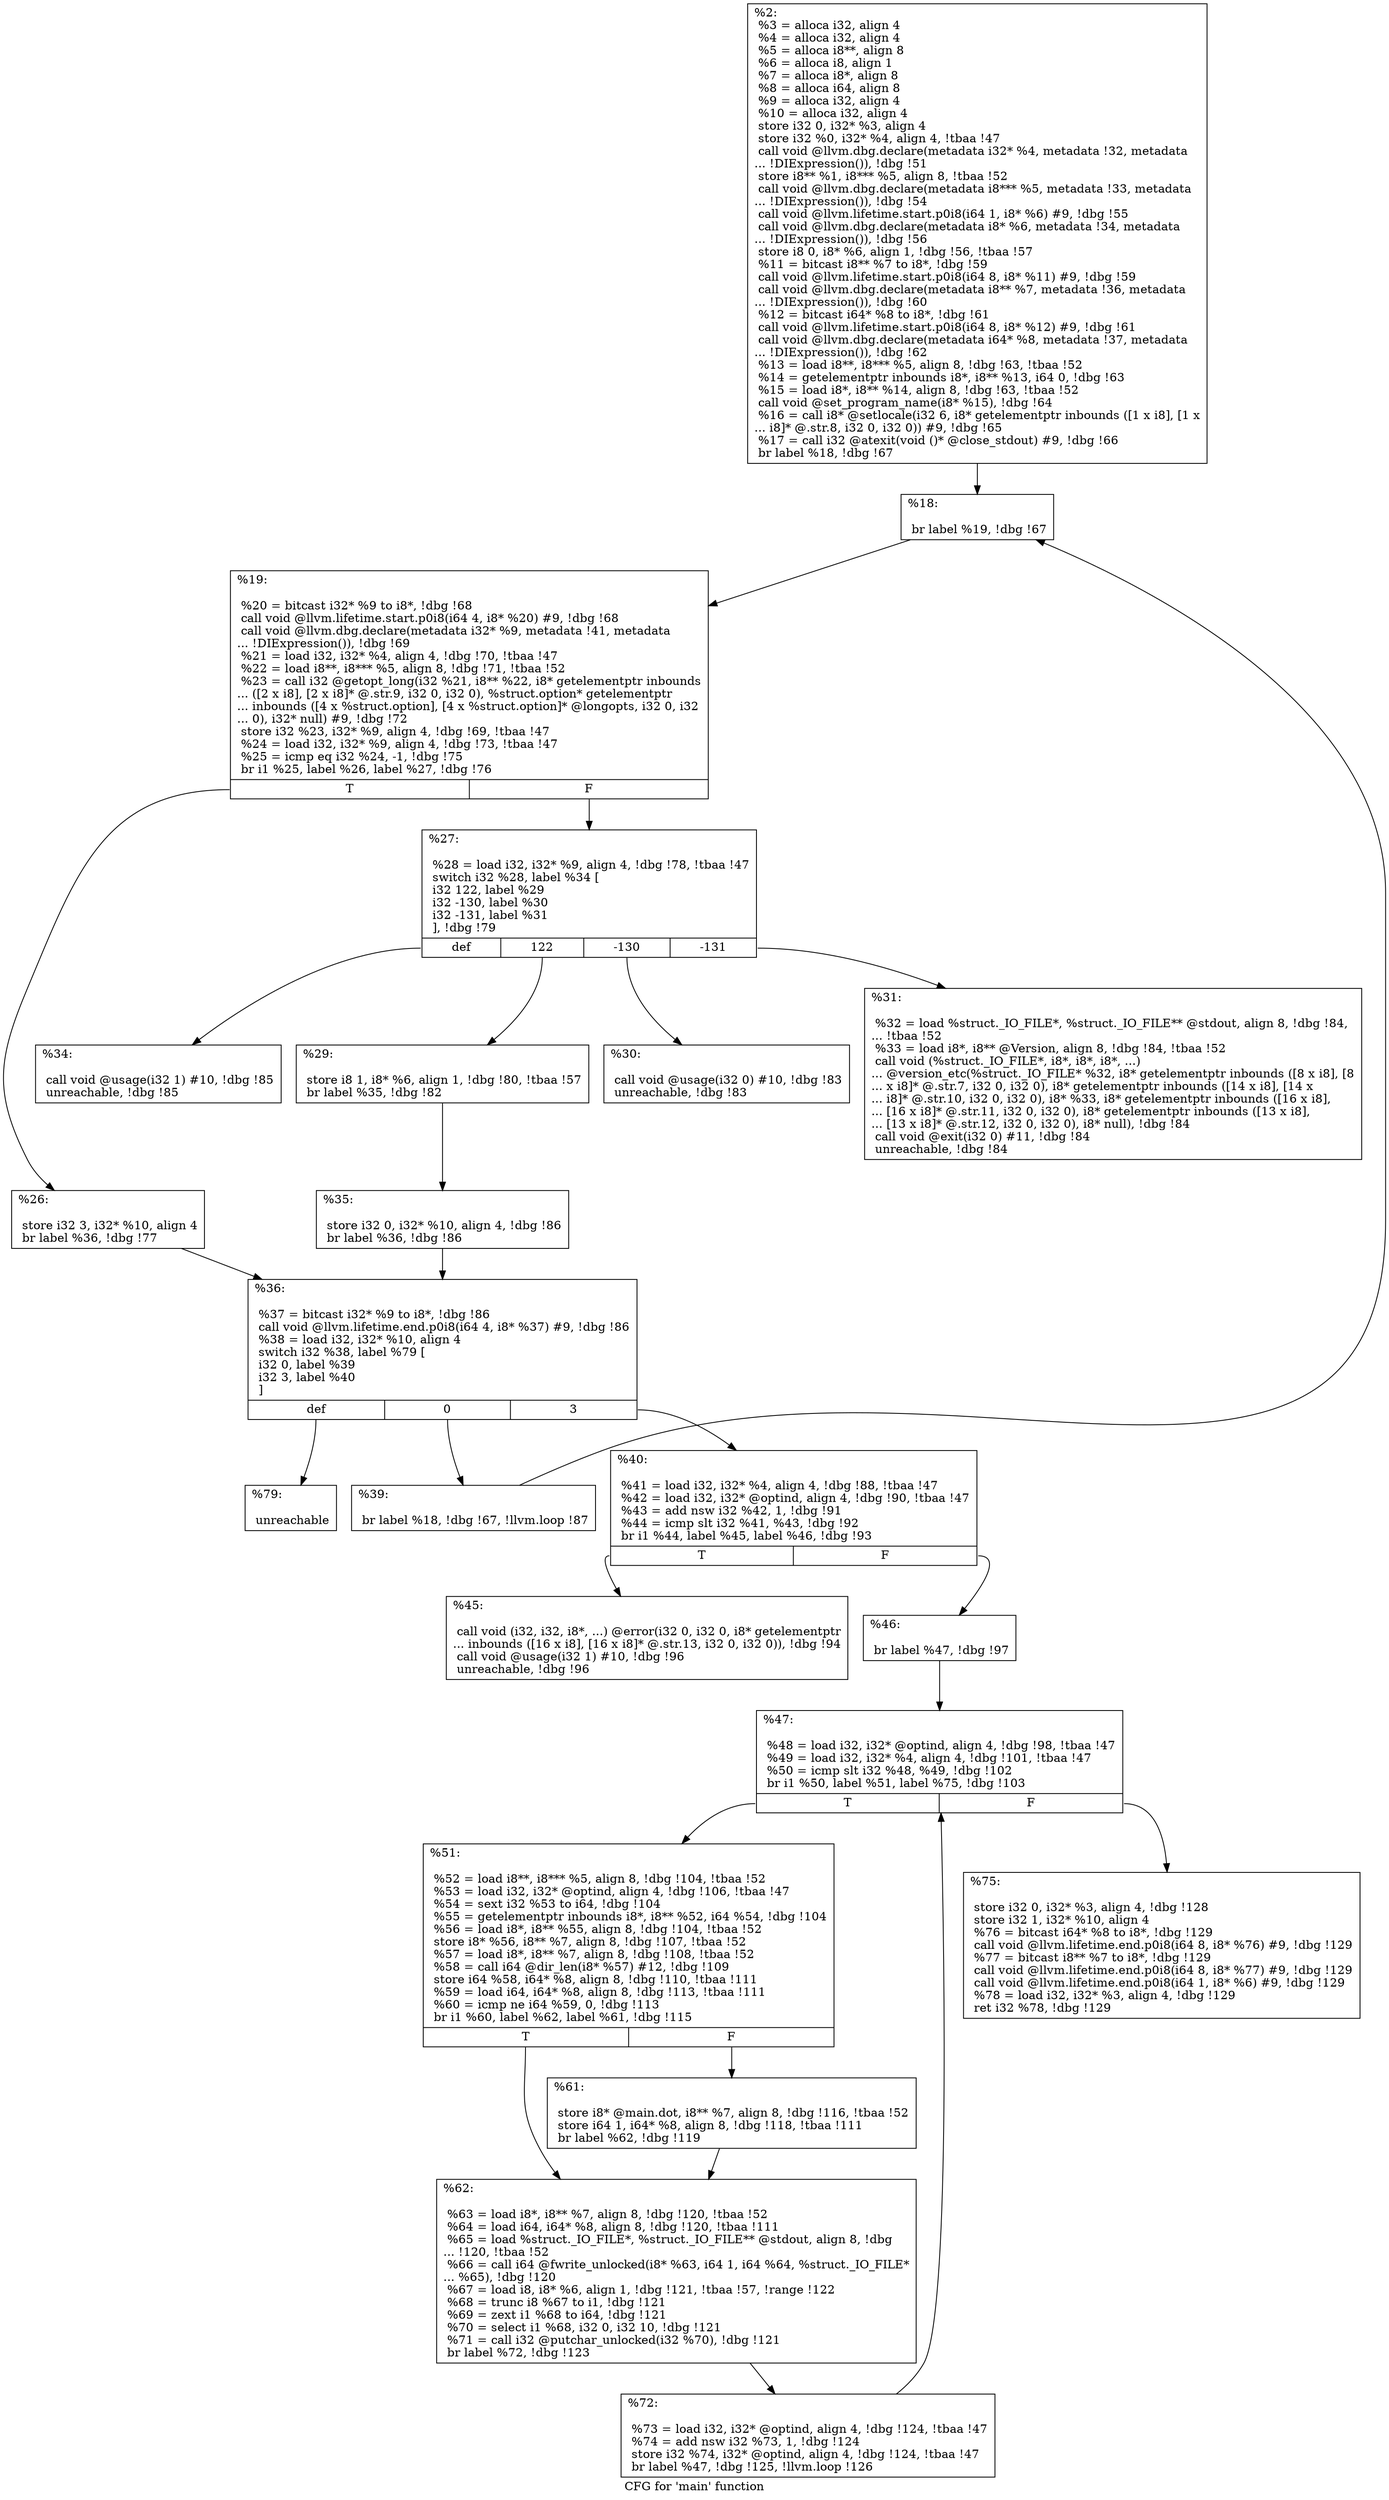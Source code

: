 digraph "CFG for 'main' function" {
	label="CFG for 'main' function";

	Node0x1120fe0 [shape=record,label="{%2:\l  %3 = alloca i32, align 4\l  %4 = alloca i32, align 4\l  %5 = alloca i8**, align 8\l  %6 = alloca i8, align 1\l  %7 = alloca i8*, align 8\l  %8 = alloca i64, align 8\l  %9 = alloca i32, align 4\l  %10 = alloca i32, align 4\l  store i32 0, i32* %3, align 4\l  store i32 %0, i32* %4, align 4, !tbaa !47\l  call void @llvm.dbg.declare(metadata i32* %4, metadata !32, metadata\l... !DIExpression()), !dbg !51\l  store i8** %1, i8*** %5, align 8, !tbaa !52\l  call void @llvm.dbg.declare(metadata i8*** %5, metadata !33, metadata\l... !DIExpression()), !dbg !54\l  call void @llvm.lifetime.start.p0i8(i64 1, i8* %6) #9, !dbg !55\l  call void @llvm.dbg.declare(metadata i8* %6, metadata !34, metadata\l... !DIExpression()), !dbg !56\l  store i8 0, i8* %6, align 1, !dbg !56, !tbaa !57\l  %11 = bitcast i8** %7 to i8*, !dbg !59\l  call void @llvm.lifetime.start.p0i8(i64 8, i8* %11) #9, !dbg !59\l  call void @llvm.dbg.declare(metadata i8** %7, metadata !36, metadata\l... !DIExpression()), !dbg !60\l  %12 = bitcast i64* %8 to i8*, !dbg !61\l  call void @llvm.lifetime.start.p0i8(i64 8, i8* %12) #9, !dbg !61\l  call void @llvm.dbg.declare(metadata i64* %8, metadata !37, metadata\l... !DIExpression()), !dbg !62\l  %13 = load i8**, i8*** %5, align 8, !dbg !63, !tbaa !52\l  %14 = getelementptr inbounds i8*, i8** %13, i64 0, !dbg !63\l  %15 = load i8*, i8** %14, align 8, !dbg !63, !tbaa !52\l  call void @set_program_name(i8* %15), !dbg !64\l  %16 = call i8* @setlocale(i32 6, i8* getelementptr inbounds ([1 x i8], [1 x\l... i8]* @.str.8, i32 0, i32 0)) #9, !dbg !65\l  %17 = call i32 @atexit(void ()* @close_stdout) #9, !dbg !66\l  br label %18, !dbg !67\l}"];
	Node0x1120fe0 -> Node0x11210f0;
	Node0x11210f0 [shape=record,label="{%18:\l\l  br label %19, !dbg !67\l}"];
	Node0x11210f0 -> Node0x1121140;
	Node0x1121140 [shape=record,label="{%19:\l\l  %20 = bitcast i32* %9 to i8*, !dbg !68\l  call void @llvm.lifetime.start.p0i8(i64 4, i8* %20) #9, !dbg !68\l  call void @llvm.dbg.declare(metadata i32* %9, metadata !41, metadata\l... !DIExpression()), !dbg !69\l  %21 = load i32, i32* %4, align 4, !dbg !70, !tbaa !47\l  %22 = load i8**, i8*** %5, align 8, !dbg !71, !tbaa !52\l  %23 = call i32 @getopt_long(i32 %21, i8** %22, i8* getelementptr inbounds\l... ([2 x i8], [2 x i8]* @.str.9, i32 0, i32 0), %struct.option* getelementptr\l... inbounds ([4 x %struct.option], [4 x %struct.option]* @longopts, i32 0, i32\l... 0), i32* null) #9, !dbg !72\l  store i32 %23, i32* %9, align 4, !dbg !69, !tbaa !47\l  %24 = load i32, i32* %9, align 4, !dbg !73, !tbaa !47\l  %25 = icmp eq i32 %24, -1, !dbg !75\l  br i1 %25, label %26, label %27, !dbg !76\l|{<s0>T|<s1>F}}"];
	Node0x1121140:s0 -> Node0x1121190;
	Node0x1121140:s1 -> Node0x11211e0;
	Node0x1121190 [shape=record,label="{%26:\l\l  store i32 3, i32* %10, align 4\l  br label %36, !dbg !77\l}"];
	Node0x1121190 -> Node0x11213c0;
	Node0x11211e0 [shape=record,label="{%27:\l\l  %28 = load i32, i32* %9, align 4, !dbg !78, !tbaa !47\l  switch i32 %28, label %34 [\l    i32 122, label %29\l    i32 -130, label %30\l    i32 -131, label %31\l  ], !dbg !79\l|{<s0>def|<s1>122|<s2>-130|<s3>-131}}"];
	Node0x11211e0:s0 -> Node0x1121320;
	Node0x11211e0:s1 -> Node0x1121230;
	Node0x11211e0:s2 -> Node0x1121280;
	Node0x11211e0:s3 -> Node0x11212d0;
	Node0x1121230 [shape=record,label="{%29:\l\l  store i8 1, i8* %6, align 1, !dbg !80, !tbaa !57\l  br label %35, !dbg !82\l}"];
	Node0x1121230 -> Node0x1121370;
	Node0x1121280 [shape=record,label="{%30:\l\l  call void @usage(i32 0) #10, !dbg !83\l  unreachable, !dbg !83\l}"];
	Node0x11212d0 [shape=record,label="{%31:\l\l  %32 = load %struct._IO_FILE*, %struct._IO_FILE** @stdout, align 8, !dbg !84,\l... !tbaa !52\l  %33 = load i8*, i8** @Version, align 8, !dbg !84, !tbaa !52\l  call void (%struct._IO_FILE*, i8*, i8*, i8*, ...)\l... @version_etc(%struct._IO_FILE* %32, i8* getelementptr inbounds ([8 x i8], [8\l... x i8]* @.str.7, i32 0, i32 0), i8* getelementptr inbounds ([14 x i8], [14 x\l... i8]* @.str.10, i32 0, i32 0), i8* %33, i8* getelementptr inbounds ([16 x i8],\l... [16 x i8]* @.str.11, i32 0, i32 0), i8* getelementptr inbounds ([13 x i8],\l... [13 x i8]* @.str.12, i32 0, i32 0), i8* null), !dbg !84\l  call void @exit(i32 0) #11, !dbg !84\l  unreachable, !dbg !84\l}"];
	Node0x1121320 [shape=record,label="{%34:\l\l  call void @usage(i32 1) #10, !dbg !85\l  unreachable, !dbg !85\l}"];
	Node0x1121370 [shape=record,label="{%35:\l\l  store i32 0, i32* %10, align 4, !dbg !86\l  br label %36, !dbg !86\l}"];
	Node0x1121370 -> Node0x11213c0;
	Node0x11213c0 [shape=record,label="{%36:\l\l  %37 = bitcast i32* %9 to i8*, !dbg !86\l  call void @llvm.lifetime.end.p0i8(i64 4, i8* %37) #9, !dbg !86\l  %38 = load i32, i32* %10, align 4\l  switch i32 %38, label %79 [\l    i32 0, label %39\l    i32 3, label %40\l  ]\l|{<s0>def|<s1>0|<s2>3}}"];
	Node0x11213c0:s0 -> Node0x1121730;
	Node0x11213c0:s1 -> Node0x1121410;
	Node0x11213c0:s2 -> Node0x1121460;
	Node0x1121410 [shape=record,label="{%39:\l\l  br label %18, !dbg !67, !llvm.loop !87\l}"];
	Node0x1121410 -> Node0x11210f0;
	Node0x1121460 [shape=record,label="{%40:\l\l  %41 = load i32, i32* %4, align 4, !dbg !88, !tbaa !47\l  %42 = load i32, i32* @optind, align 4, !dbg !90, !tbaa !47\l  %43 = add nsw i32 %42, 1, !dbg !91\l  %44 = icmp slt i32 %41, %43, !dbg !92\l  br i1 %44, label %45, label %46, !dbg !93\l|{<s0>T|<s1>F}}"];
	Node0x1121460:s0 -> Node0x11214b0;
	Node0x1121460:s1 -> Node0x1121500;
	Node0x11214b0 [shape=record,label="{%45:\l\l  call void (i32, i32, i8*, ...) @error(i32 0, i32 0, i8* getelementptr\l... inbounds ([16 x i8], [16 x i8]* @.str.13, i32 0, i32 0)), !dbg !94\l  call void @usage(i32 1) #10, !dbg !96\l  unreachable, !dbg !96\l}"];
	Node0x1121500 [shape=record,label="{%46:\l\l  br label %47, !dbg !97\l}"];
	Node0x1121500 -> Node0x1121550;
	Node0x1121550 [shape=record,label="{%47:\l\l  %48 = load i32, i32* @optind, align 4, !dbg !98, !tbaa !47\l  %49 = load i32, i32* %4, align 4, !dbg !101, !tbaa !47\l  %50 = icmp slt i32 %48, %49, !dbg !102\l  br i1 %50, label %51, label %75, !dbg !103\l|{<s0>T|<s1>F}}"];
	Node0x1121550:s0 -> Node0x11215a0;
	Node0x1121550:s1 -> Node0x11216e0;
	Node0x11215a0 [shape=record,label="{%51:\l\l  %52 = load i8**, i8*** %5, align 8, !dbg !104, !tbaa !52\l  %53 = load i32, i32* @optind, align 4, !dbg !106, !tbaa !47\l  %54 = sext i32 %53 to i64, !dbg !104\l  %55 = getelementptr inbounds i8*, i8** %52, i64 %54, !dbg !104\l  %56 = load i8*, i8** %55, align 8, !dbg !104, !tbaa !52\l  store i8* %56, i8** %7, align 8, !dbg !107, !tbaa !52\l  %57 = load i8*, i8** %7, align 8, !dbg !108, !tbaa !52\l  %58 = call i64 @dir_len(i8* %57) #12, !dbg !109\l  store i64 %58, i64* %8, align 8, !dbg !110, !tbaa !111\l  %59 = load i64, i64* %8, align 8, !dbg !113, !tbaa !111\l  %60 = icmp ne i64 %59, 0, !dbg !113\l  br i1 %60, label %62, label %61, !dbg !115\l|{<s0>T|<s1>F}}"];
	Node0x11215a0:s0 -> Node0x1121640;
	Node0x11215a0:s1 -> Node0x11215f0;
	Node0x11215f0 [shape=record,label="{%61:\l\l  store i8* @main.dot, i8** %7, align 8, !dbg !116, !tbaa !52\l  store i64 1, i64* %8, align 8, !dbg !118, !tbaa !111\l  br label %62, !dbg !119\l}"];
	Node0x11215f0 -> Node0x1121640;
	Node0x1121640 [shape=record,label="{%62:\l\l  %63 = load i8*, i8** %7, align 8, !dbg !120, !tbaa !52\l  %64 = load i64, i64* %8, align 8, !dbg !120, !tbaa !111\l  %65 = load %struct._IO_FILE*, %struct._IO_FILE** @stdout, align 8, !dbg\l... !120, !tbaa !52\l  %66 = call i64 @fwrite_unlocked(i8* %63, i64 1, i64 %64, %struct._IO_FILE*\l... %65), !dbg !120\l  %67 = load i8, i8* %6, align 1, !dbg !121, !tbaa !57, !range !122\l  %68 = trunc i8 %67 to i1, !dbg !121\l  %69 = zext i1 %68 to i64, !dbg !121\l  %70 = select i1 %68, i32 0, i32 10, !dbg !121\l  %71 = call i32 @putchar_unlocked(i32 %70), !dbg !121\l  br label %72, !dbg !123\l}"];
	Node0x1121640 -> Node0x1121690;
	Node0x1121690 [shape=record,label="{%72:\l\l  %73 = load i32, i32* @optind, align 4, !dbg !124, !tbaa !47\l  %74 = add nsw i32 %73, 1, !dbg !124\l  store i32 %74, i32* @optind, align 4, !dbg !124, !tbaa !47\l  br label %47, !dbg !125, !llvm.loop !126\l}"];
	Node0x1121690 -> Node0x1121550;
	Node0x11216e0 [shape=record,label="{%75:\l\l  store i32 0, i32* %3, align 4, !dbg !128\l  store i32 1, i32* %10, align 4\l  %76 = bitcast i64* %8 to i8*, !dbg !129\l  call void @llvm.lifetime.end.p0i8(i64 8, i8* %76) #9, !dbg !129\l  %77 = bitcast i8** %7 to i8*, !dbg !129\l  call void @llvm.lifetime.end.p0i8(i64 8, i8* %77) #9, !dbg !129\l  call void @llvm.lifetime.end.p0i8(i64 1, i8* %6) #9, !dbg !129\l  %78 = load i32, i32* %3, align 4, !dbg !129\l  ret i32 %78, !dbg !129\l}"];
	Node0x1121730 [shape=record,label="{%79:\l\l  unreachable\l}"];
}
